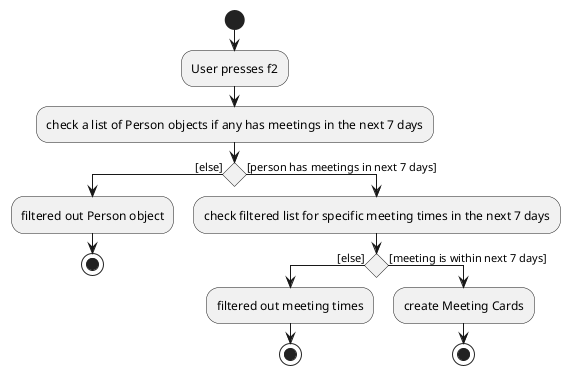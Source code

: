 @startuml
!pragma useVerticalIf on

start
:User presses f2;

:check a list of Person objects if any has meetings in the next 7 days;
if() then ([else])
:filtered out Person object;
stop

else ([person has meetings in next 7 days])
:check filtered list for specific meeting times in the next 7 days;
if() then ([else])
:filtered out meeting times;
stop

else ([meeting is within next 7 days])
:create Meeting Cards;
stop

@enduml
